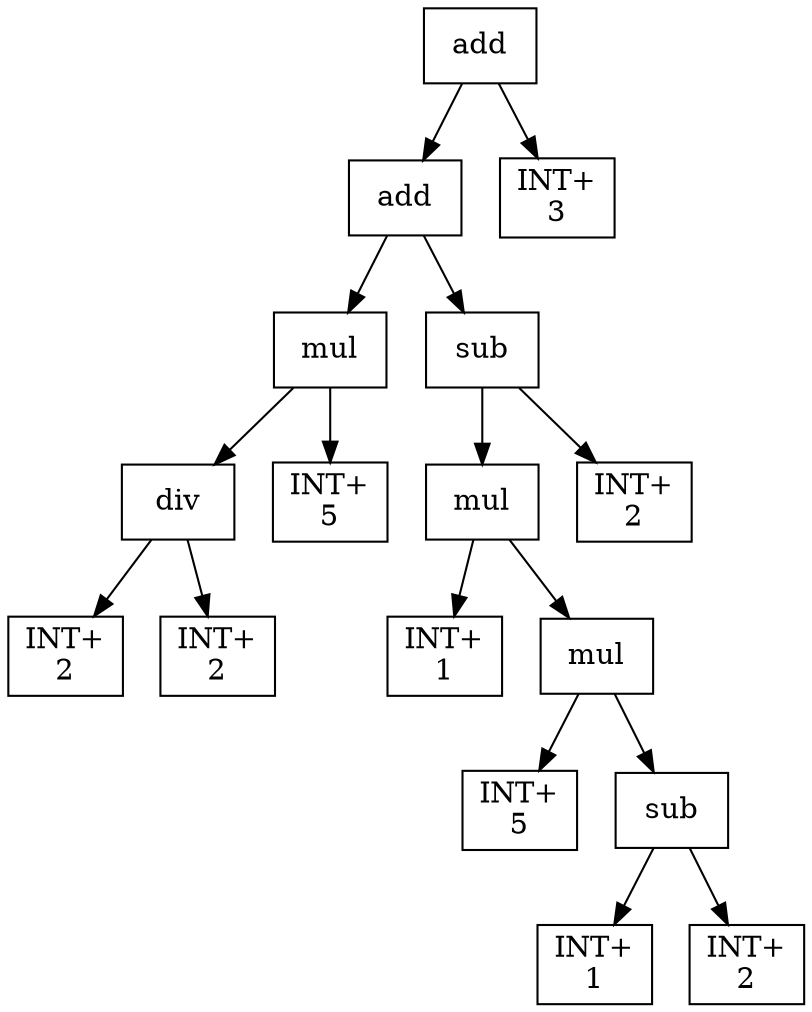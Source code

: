 digraph expr {
  node [shape=box];
  n1 [label="add"];
  n2 [label="add"];
  n3 [label="mul"];
  n4 [label="div"];
  n5 [label="INT+\n2"];
  n6 [label="INT+\n2"];
  n4 -> n5;
  n4 -> n6;
  n7 [label="INT+\n5"];
  n3 -> n4;
  n3 -> n7;
  n8 [label="sub"];
  n9 [label="mul"];
  n10 [label="INT+\n1"];
  n11 [label="mul"];
  n12 [label="INT+\n5"];
  n13 [label="sub"];
  n14 [label="INT+\n1"];
  n15 [label="INT+\n2"];
  n13 -> n14;
  n13 -> n15;
  n11 -> n12;
  n11 -> n13;
  n9 -> n10;
  n9 -> n11;
  n16 [label="INT+\n2"];
  n8 -> n9;
  n8 -> n16;
  n2 -> n3;
  n2 -> n8;
  n17 [label="INT+\n3"];
  n1 -> n2;
  n1 -> n17;
}